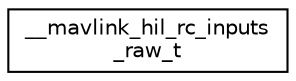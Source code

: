 digraph "Graphical Class Hierarchy"
{
 // INTERACTIVE_SVG=YES
  edge [fontname="Helvetica",fontsize="10",labelfontname="Helvetica",labelfontsize="10"];
  node [fontname="Helvetica",fontsize="10",shape=record];
  rankdir="LR";
  Node1 [label="__mavlink_hil_rc_inputs\l_raw_t",height=0.2,width=0.4,color="black", fillcolor="white", style="filled",URL="$struct____mavlink__hil__rc__inputs__raw__t.html"];
}
